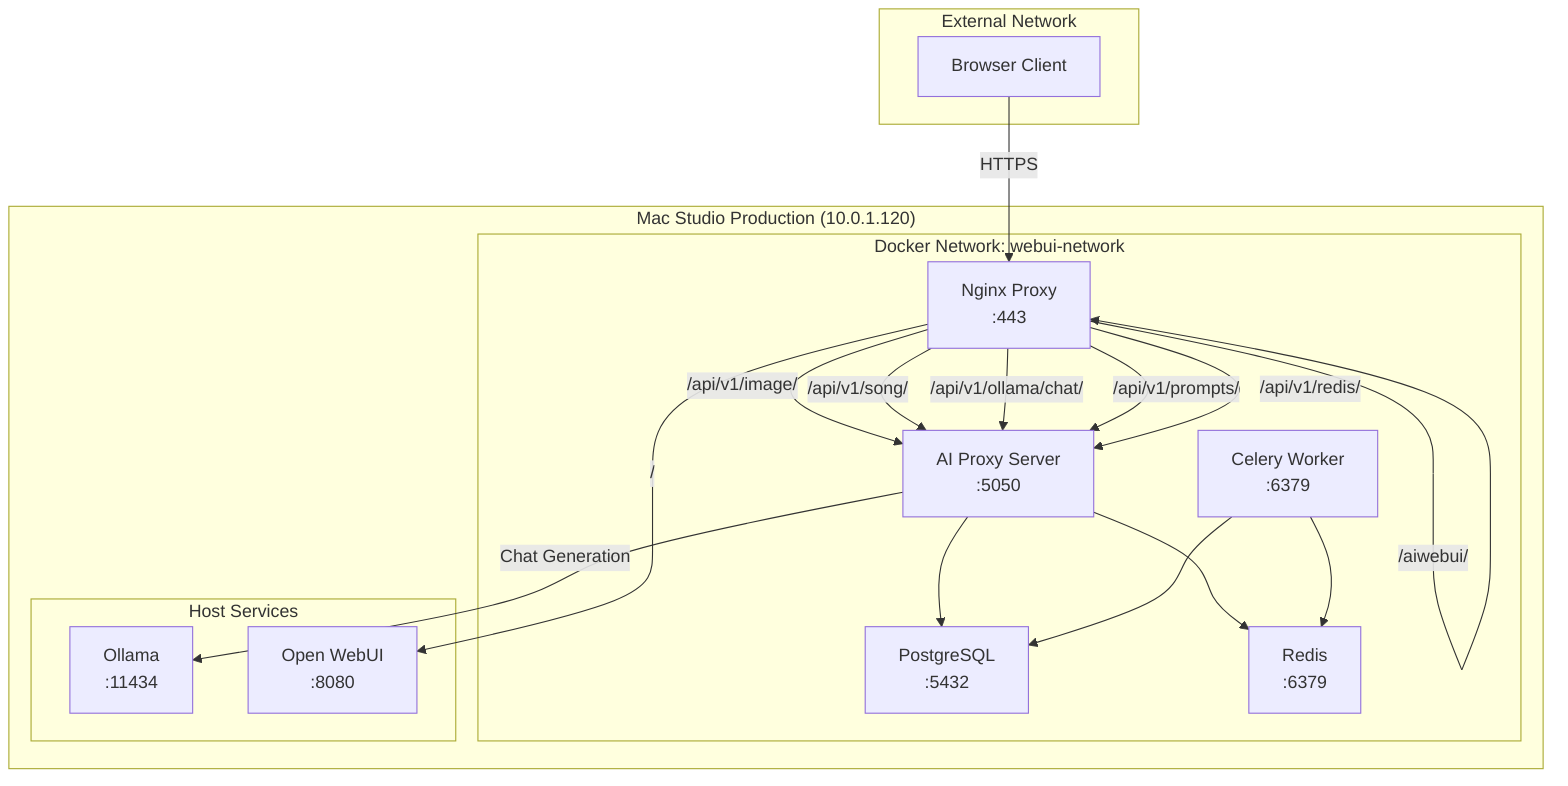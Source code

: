 graph TB
    subgraph "External Network"
        CLIENT[Browser Client]
    end

    subgraph "Mac Studio Production (10.0.1.120)"
        subgraph "Docker Network: webui-network"
            NGINX[Nginx Proxy<br/>:443]
            API[AI Proxy Server<br/>:5050]
            WORKER[Celery Worker<br/>:6379]
            PG[PostgreSQL<br/>:5432]
            REDIS[Redis<br/>:6379]
        end

        subgraph "Host Services"
            OLLAMA[Ollama<br/>:11434]
            WEBUI[Open WebUI<br/>:8080]
        end
    end

    CLIENT -->|HTTPS| NGINX
    NGINX -->|/aiwebui/| NGINX
    NGINX -->|/api/v1/image/| API
    NGINX -->|/api/v1/song/| API
    NGINX -->|/api/v1/ollama/chat/| API
    NGINX -->|/api/v1/prompts/| API
    NGINX -->|/api/v1/redis/| API
    NGINX -->|/| WEBUI

    API --> PG
    API --> REDIS
    API -->|Chat Generation| OLLAMA
    WORKER --> REDIS
    WORKER --> PG